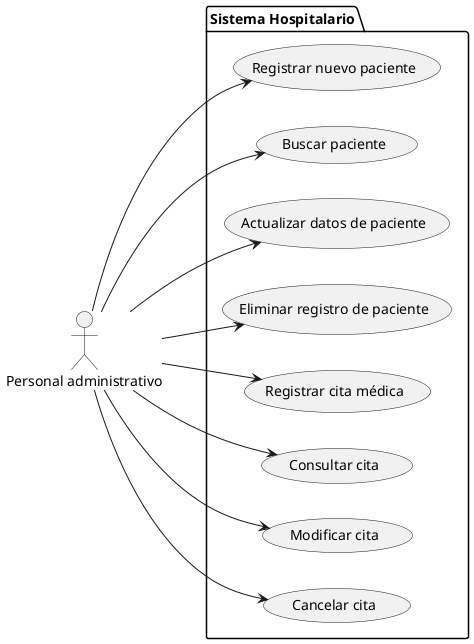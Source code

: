 @startuml
left to right direction

actor "Personal administrativo" as admin

package "Sistema Hospitalario" {
    usecase "Registrar nuevo paciente" as UC1
    usecase "Buscar paciente" as UC2
    usecase "Actualizar datos de paciente" as UC3
    usecase "Eliminar registro de paciente" as UC4
    usecase "Registrar cita médica" as UC5
    usecase "Consultar cita" as UC6
    usecase "Modificar cita" as UC7
    usecase "Cancelar cita" as UC8
}

admin --> UC1
admin --> UC2
admin --> UC3
admin --> UC4
admin --> UC5
admin --> UC6
admin --> UC7
admin --> UC8

@enduml